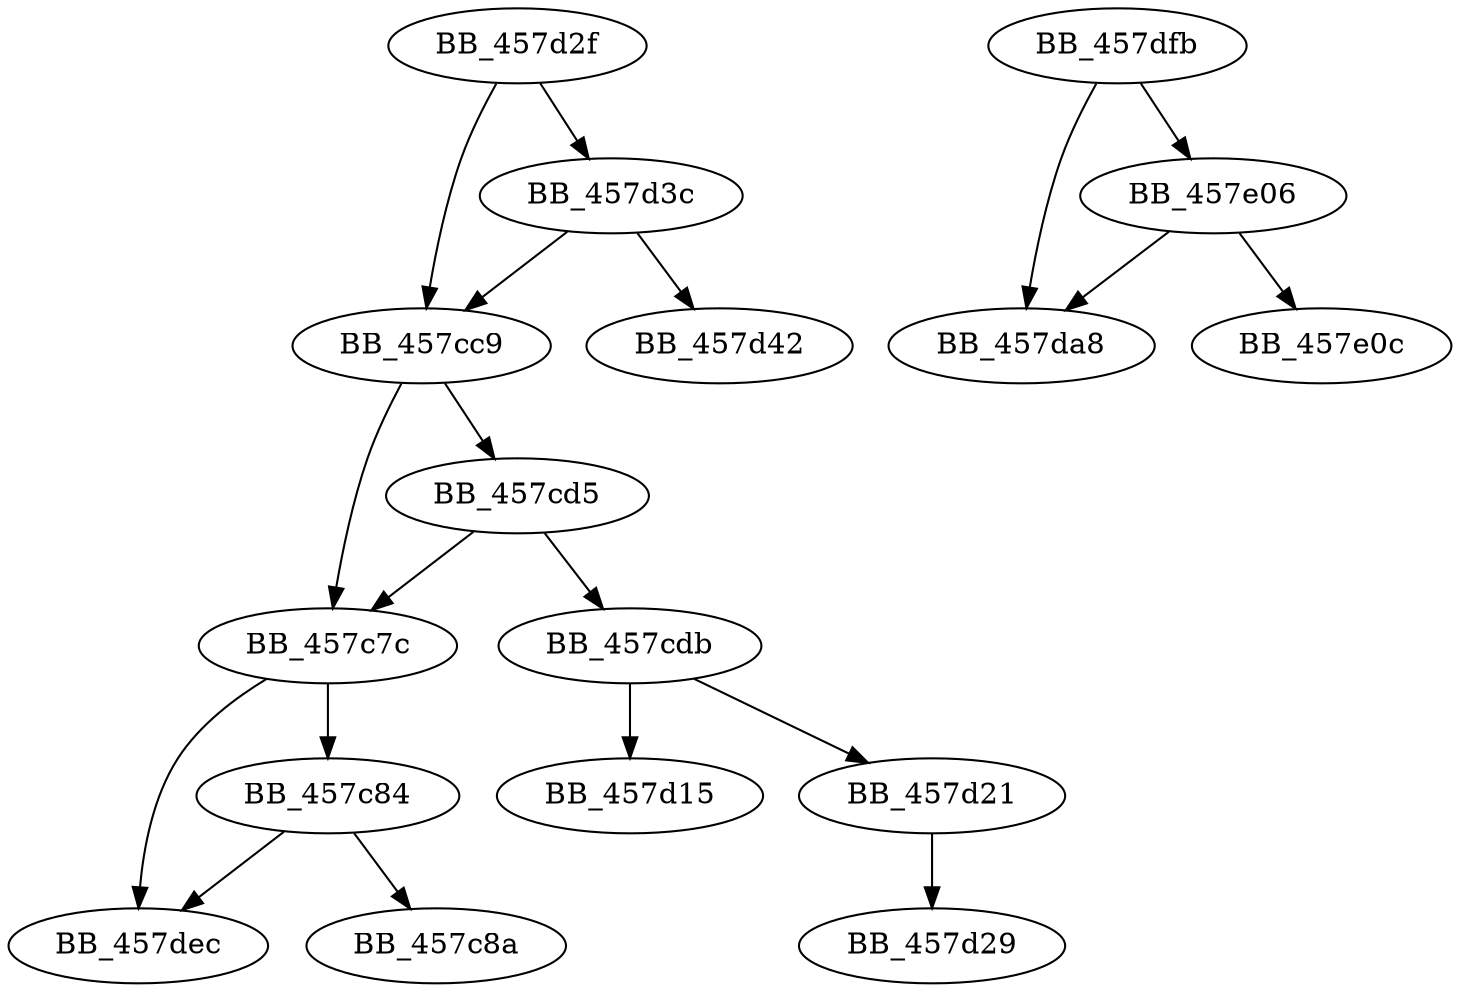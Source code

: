 DiGraph sub_457D2F{
BB_457c7c->BB_457c84
BB_457c7c->BB_457dec
BB_457c84->BB_457c8a
BB_457c84->BB_457dec
BB_457cc9->BB_457c7c
BB_457cc9->BB_457cd5
BB_457cd5->BB_457c7c
BB_457cd5->BB_457cdb
BB_457cdb->BB_457d15
BB_457cdb->BB_457d21
BB_457d21->BB_457d29
BB_457d2f->BB_457cc9
BB_457d2f->BB_457d3c
BB_457d3c->BB_457cc9
BB_457d3c->BB_457d42
BB_457dfb->BB_457da8
BB_457dfb->BB_457e06
BB_457e06->BB_457da8
BB_457e06->BB_457e0c
}
